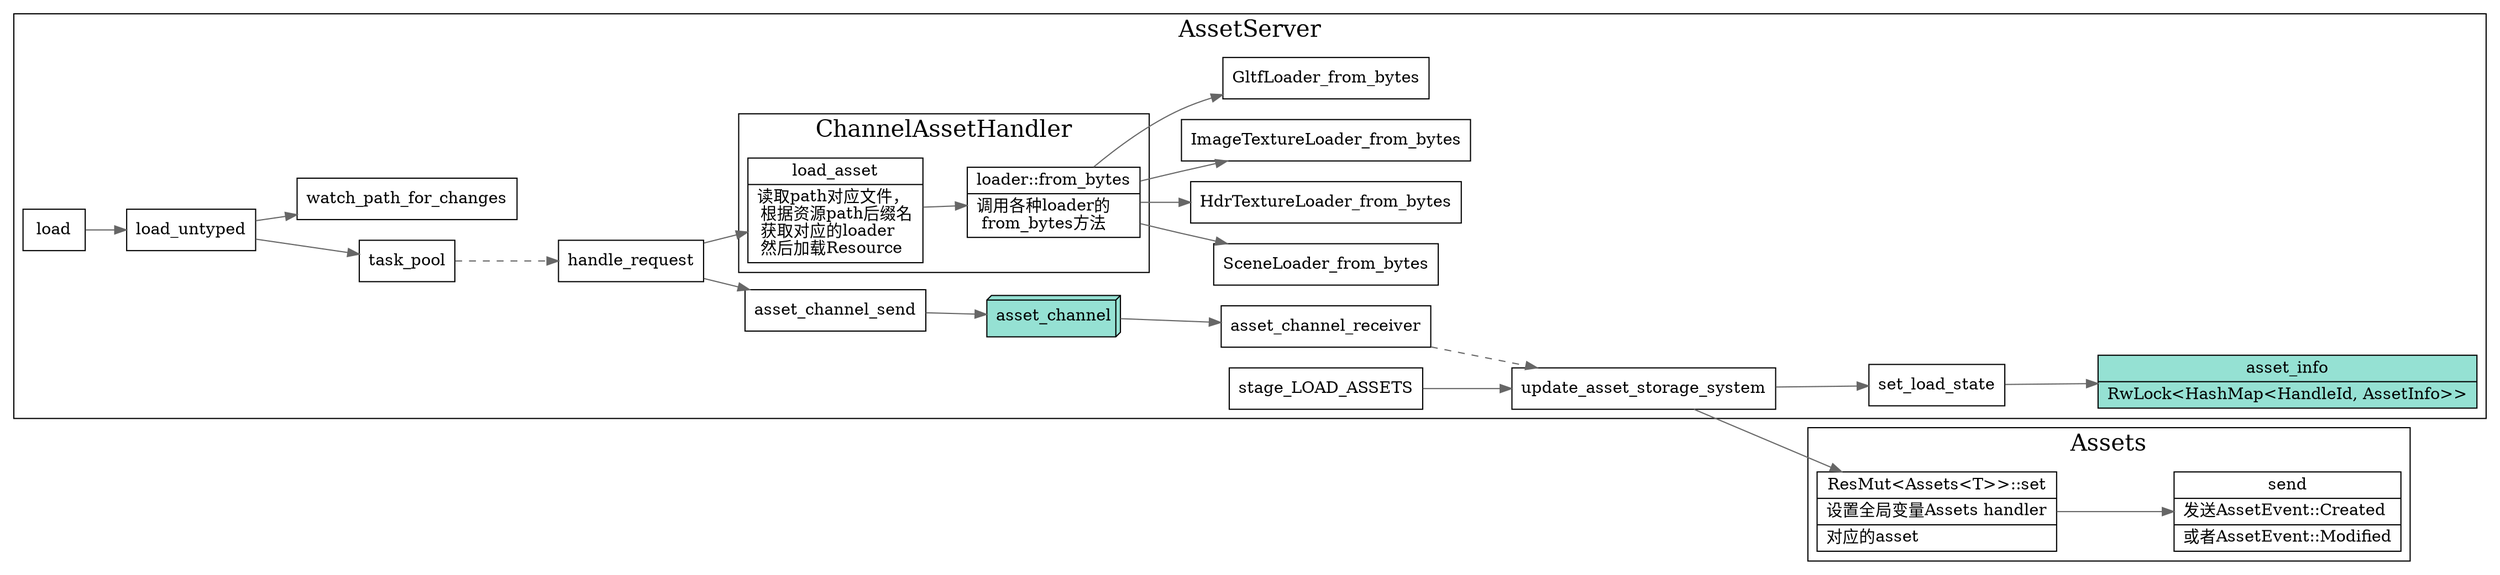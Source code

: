 digraph Asset {
  node[shape=box];
  edge[color=gray40];
  newrank=true;
  rankdir=LR;

  subgraph cluster_Assets {
    graph[label="Assets";fontsize=20;];
    ResMut_Assets_set[
      shape="record";
      label="{{
        ResMut\<Assets\<T\>\>::set|
        设置全局变量Assets handler\l|
        对应的asset\l
      }}";
    ];
    ResMut_Assets_set -> send;
    send[
      shape="record";
      label="{{
        send|
        发送AssetEvent::Created\l|
        或者AssetEvent::Modified\l
      }}";
    ];
  }

  subgraph cluster_AssetServer {
    graph[label="AssetServer";fontsize=20;];
    load -> load_untyped;
    load_untyped -> {
      task_pool;
      watch_path_for_changes;
    }
    task_pool -> handle_request[style=dashed]
    asset_channel[
      fillcolor="#95e1d3"
      style=filled;
      shape=box3d;
      label="asset_channel"
    ];
    asset_channel_send -> asset_channel;
    asset_channel -> asset_channel_receiver;
    asset_channel_receiver -> update_asset_storage_system[style=dashed];
    stage_LOAD_ASSETS -> update_asset_storage_system;
    update_asset_storage_system -> {
      set_load_state;
      ResMut_Assets_set;
    }
    set_load_state -> asset_info;
    asset_info[
      shape="record";
      fillcolor="#95e1d3"
      style=filled;
      label="{{
        asset_info|
          RwLock\<HashMap\<HandleId, AssetInfo\>\>
      }}";
    ];
    load_asset[
      shape="record";
      label="{{
        load_asset|
        读取path对应文件，\l 
        根据资源path后缀名\l
        获取对应的loader\l
        然后加载Resource\l
      }}";
    ];
    loader_from_byes[
      shape="record";
      label="{{
        loader::from_bytes|
        调用各种loader的\l 
        from_bytes方法\l
      }}";
    ];
    handle_request -> {
      load_asset;
      asset_channel_send;
    }
    load_asset -> loader_from_byes;
    subgraph cluster_ChannelAssetHandler {
      graph[label="ChannelAssetHandler";fontsize=20;];
      load_asset;
      loader_from_byes;
    }

    loader_from_byes -> {
      ImageTextureLoader_from_bytes;
      GltfLoader_from_bytes;
      SceneLoader_from_bytes;
      HdrTextureLoader_from_bytes;
    }
  }
}
